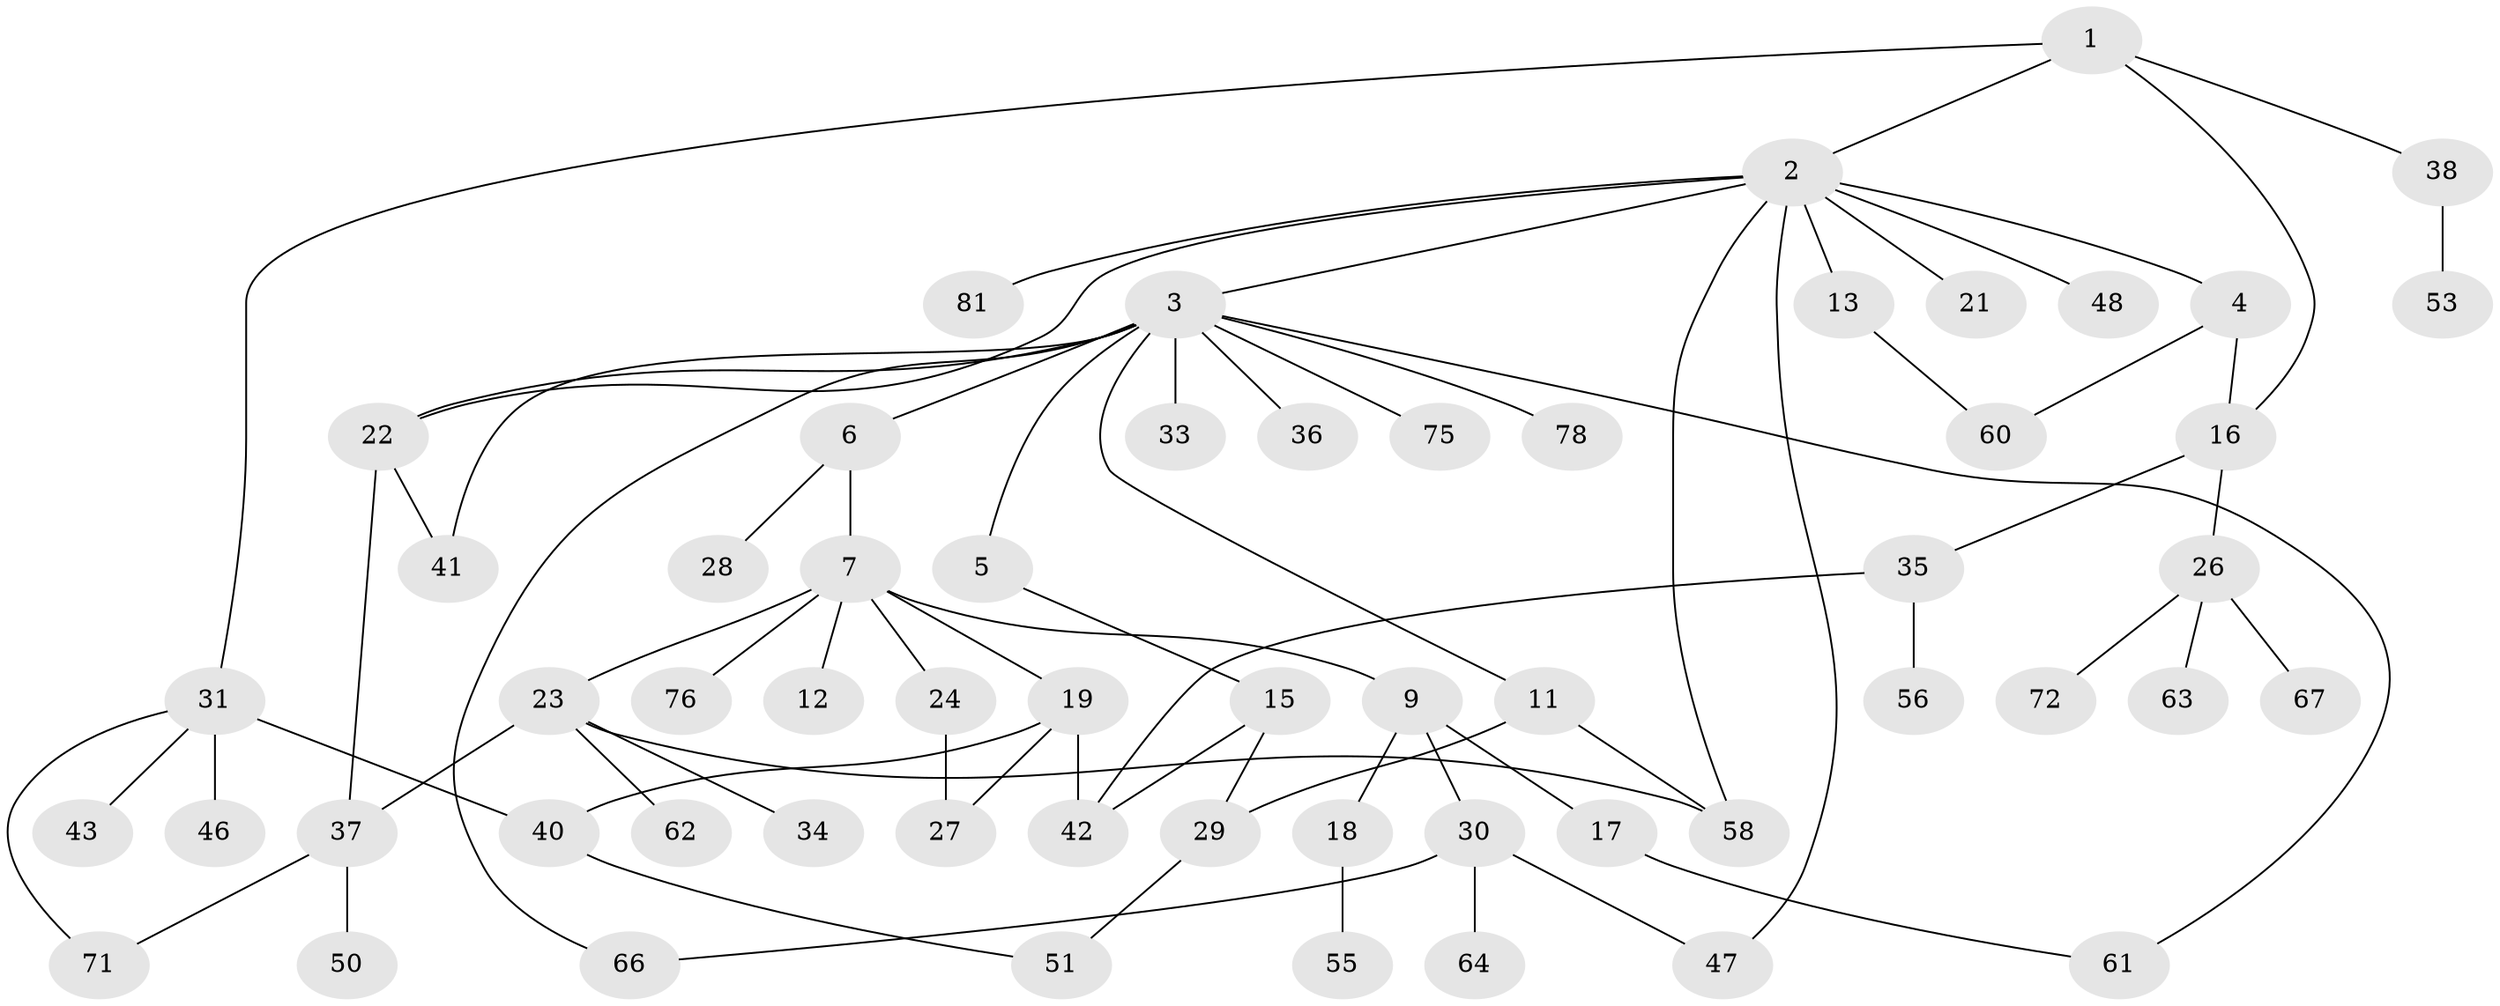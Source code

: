 // original degree distribution, {4: 0.10588235294117647, 7: 0.011764705882352941, 10: 0.011764705882352941, 2: 0.3058823529411765, 5: 0.058823529411764705, 3: 0.15294117647058825, 1: 0.3411764705882353, 6: 0.011764705882352941}
// Generated by graph-tools (version 1.1) at 2025/10/02/27/25 16:10:50]
// undirected, 58 vertices, 74 edges
graph export_dot {
graph [start="1"]
  node [color=gray90,style=filled];
  1 [super="+79"];
  2 [super="+8"];
  3 [super="+70"];
  4 [super="+14"];
  5;
  6;
  7 [super="+10"];
  9;
  11 [super="+77"];
  12 [super="+44"];
  13 [super="+32"];
  15 [super="+52"];
  16;
  17 [super="+20"];
  18 [super="+69"];
  19 [super="+54"];
  21;
  22 [super="+84"];
  23 [super="+25"];
  24;
  26 [super="+57"];
  27;
  28 [super="+65"];
  29 [super="+49"];
  30 [super="+39"];
  31 [super="+73"];
  33;
  34;
  35 [super="+45"];
  36;
  37 [super="+59"];
  38;
  40 [super="+80"];
  41;
  42 [super="+74"];
  43 [super="+83"];
  46;
  47;
  48;
  50;
  51;
  53;
  55;
  56;
  58 [super="+82"];
  60 [super="+68"];
  61;
  62;
  63;
  64;
  66;
  67;
  71;
  72;
  75;
  76;
  78 [super="+85"];
  81;
  1 -- 2;
  1 -- 31;
  1 -- 38;
  1 -- 16;
  2 -- 3;
  2 -- 4;
  2 -- 13;
  2 -- 21;
  2 -- 81;
  2 -- 48;
  2 -- 22;
  2 -- 58;
  2 -- 47;
  3 -- 5;
  3 -- 6;
  3 -- 11;
  3 -- 22;
  3 -- 33;
  3 -- 36;
  3 -- 78;
  3 -- 61;
  3 -- 75;
  3 -- 41;
  3 -- 66;
  4 -- 16;
  4 -- 60;
  5 -- 15;
  6 -- 7 [weight=2];
  6 -- 28;
  7 -- 9;
  7 -- 19;
  7 -- 24;
  7 -- 23;
  7 -- 12;
  7 -- 76;
  9 -- 17;
  9 -- 18;
  9 -- 30;
  11 -- 29;
  11 -- 58;
  13 -- 60;
  15 -- 29;
  15 -- 42;
  16 -- 26;
  16 -- 35;
  17 -- 61;
  18 -- 55;
  19 -- 27;
  19 -- 42;
  19 -- 40;
  22 -- 41;
  22 -- 37;
  23 -- 37;
  23 -- 34;
  23 -- 62;
  23 -- 58;
  24 -- 27;
  26 -- 63;
  26 -- 72;
  26 -- 67;
  29 -- 51;
  30 -- 47;
  30 -- 64;
  30 -- 66;
  31 -- 40;
  31 -- 43;
  31 -- 46;
  31 -- 71;
  35 -- 56;
  35 -- 42;
  37 -- 50;
  37 -- 71;
  38 -- 53;
  40 -- 51;
}
